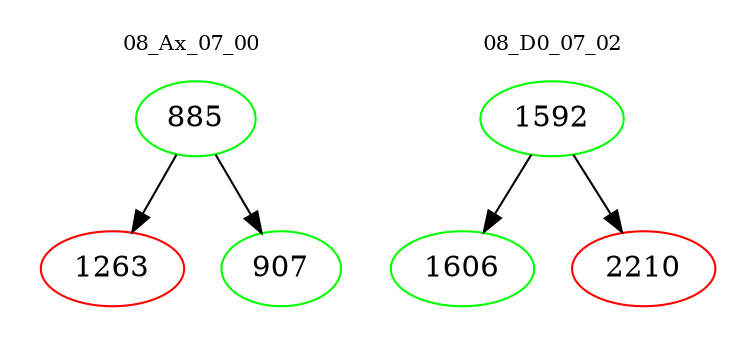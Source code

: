 digraph{
subgraph cluster_0 {
color = white
label = "08_Ax_07_00";
fontsize=10;
T0_885 [label="885", color="green"]
T0_885 -> T0_1263 [color="black"]
T0_1263 [label="1263", color="red"]
T0_885 -> T0_907 [color="black"]
T0_907 [label="907", color="green"]
}
subgraph cluster_1 {
color = white
label = "08_D0_07_02";
fontsize=10;
T1_1592 [label="1592", color="green"]
T1_1592 -> T1_1606 [color="black"]
T1_1606 [label="1606", color="green"]
T1_1592 -> T1_2210 [color="black"]
T1_2210 [label="2210", color="red"]
}
}
